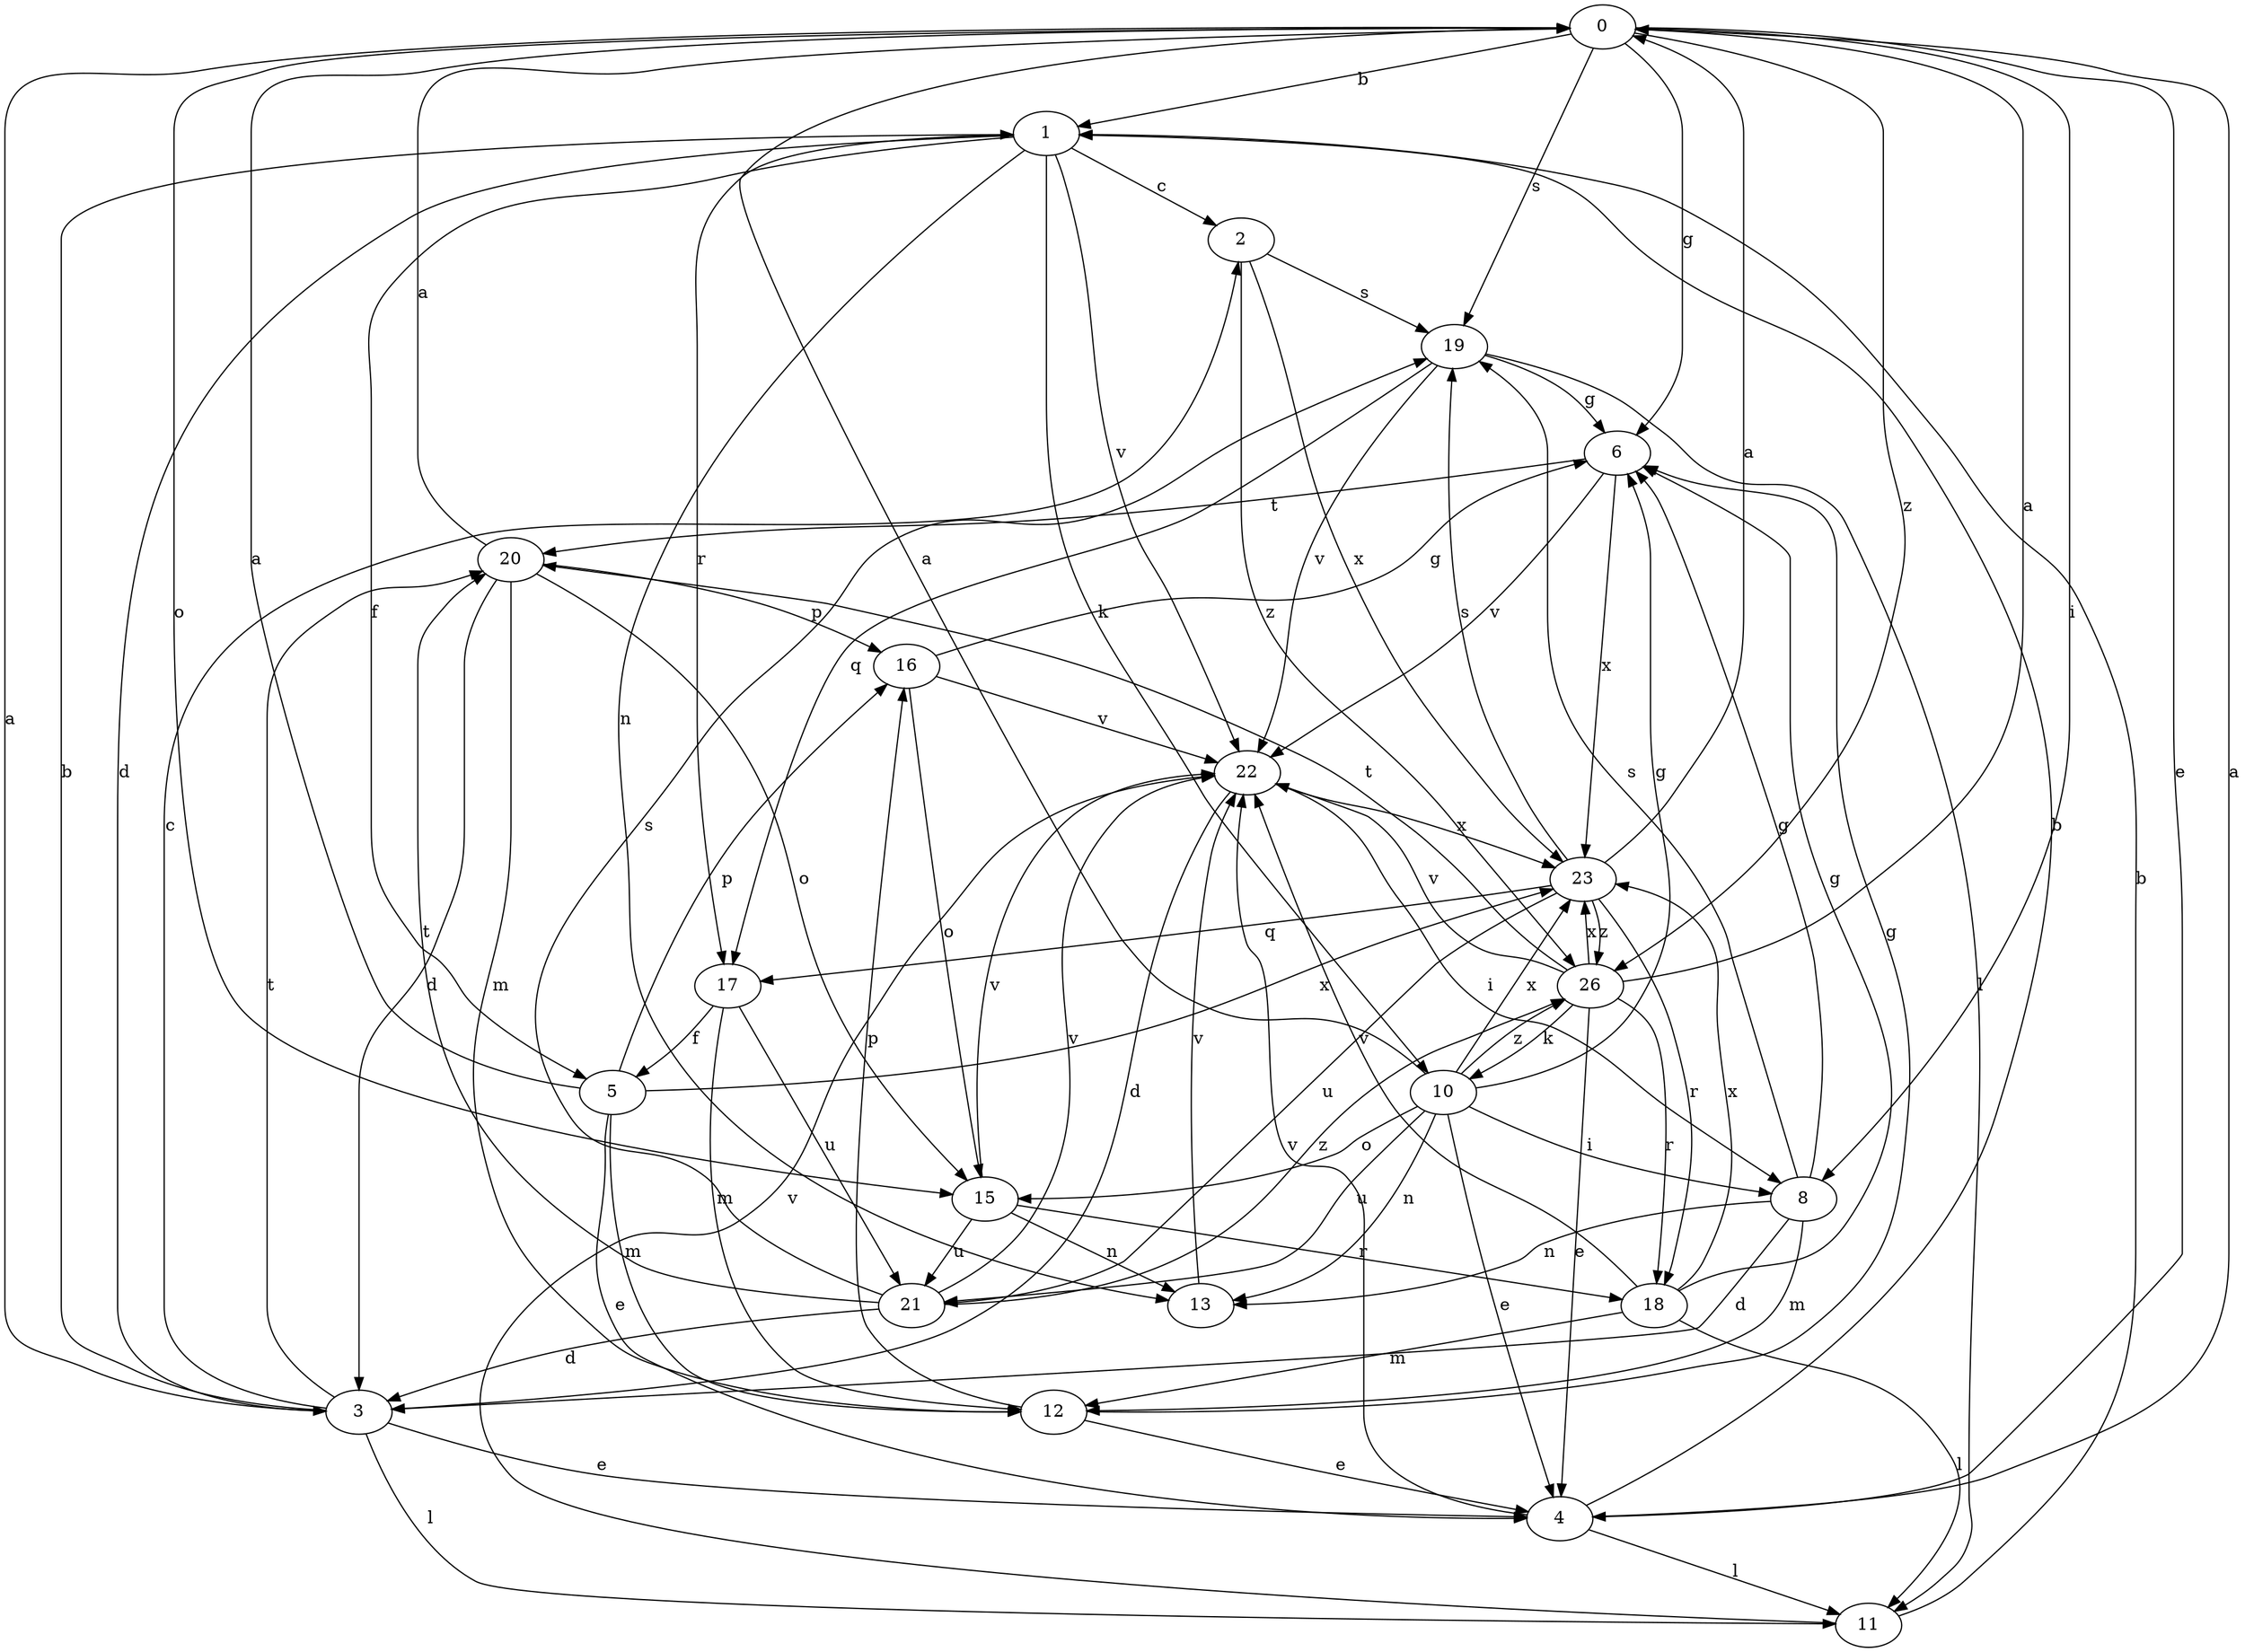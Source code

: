 strict digraph  {
0;
1;
2;
3;
4;
5;
6;
8;
10;
11;
12;
13;
15;
16;
17;
18;
19;
20;
21;
22;
23;
26;
0 -> 1  [label=b];
0 -> 4  [label=e];
0 -> 6  [label=g];
0 -> 8  [label=i];
0 -> 15  [label=o];
0 -> 19  [label=s];
0 -> 26  [label=z];
1 -> 2  [label=c];
1 -> 3  [label=d];
1 -> 5  [label=f];
1 -> 10  [label=k];
1 -> 13  [label=n];
1 -> 22  [label=v];
1 -> 17  [label=r];
2 -> 19  [label=s];
2 -> 23  [label=x];
2 -> 26  [label=z];
3 -> 0  [label=a];
3 -> 1  [label=b];
3 -> 2  [label=c];
3 -> 4  [label=e];
3 -> 11  [label=l];
3 -> 20  [label=t];
4 -> 0  [label=a];
4 -> 1  [label=b];
4 -> 11  [label=l];
4 -> 22  [label=v];
5 -> 0  [label=a];
5 -> 4  [label=e];
5 -> 12  [label=m];
5 -> 16  [label=p];
5 -> 23  [label=x];
6 -> 20  [label=t];
6 -> 22  [label=v];
6 -> 23  [label=x];
8 -> 3  [label=d];
8 -> 6  [label=g];
8 -> 12  [label=m];
8 -> 13  [label=n];
8 -> 19  [label=s];
10 -> 0  [label=a];
10 -> 4  [label=e];
10 -> 6  [label=g];
10 -> 8  [label=i];
10 -> 13  [label=n];
10 -> 15  [label=o];
10 -> 21  [label=u];
10 -> 23  [label=x];
10 -> 26  [label=z];
11 -> 1  [label=b];
11 -> 22  [label=v];
12 -> 4  [label=e];
12 -> 6  [label=g];
12 -> 16  [label=p];
13 -> 22  [label=v];
15 -> 13  [label=n];
15 -> 18  [label=r];
15 -> 21  [label=u];
15 -> 22  [label=v];
16 -> 6  [label=g];
16 -> 15  [label=o];
16 -> 22  [label=v];
17 -> 5  [label=f];
17 -> 12  [label=m];
17 -> 21  [label=u];
18 -> 6  [label=g];
18 -> 11  [label=l];
18 -> 12  [label=m];
18 -> 22  [label=v];
18 -> 23  [label=x];
19 -> 6  [label=g];
19 -> 11  [label=l];
19 -> 17  [label=q];
19 -> 22  [label=v];
20 -> 0  [label=a];
20 -> 3  [label=d];
20 -> 12  [label=m];
20 -> 15  [label=o];
20 -> 16  [label=p];
21 -> 3  [label=d];
21 -> 19  [label=s];
21 -> 20  [label=t];
21 -> 22  [label=v];
21 -> 26  [label=z];
22 -> 3  [label=d];
22 -> 8  [label=i];
22 -> 23  [label=x];
23 -> 0  [label=a];
23 -> 17  [label=q];
23 -> 18  [label=r];
23 -> 19  [label=s];
23 -> 21  [label=u];
23 -> 26  [label=z];
26 -> 0  [label=a];
26 -> 4  [label=e];
26 -> 10  [label=k];
26 -> 18  [label=r];
26 -> 20  [label=t];
26 -> 22  [label=v];
26 -> 23  [label=x];
}
